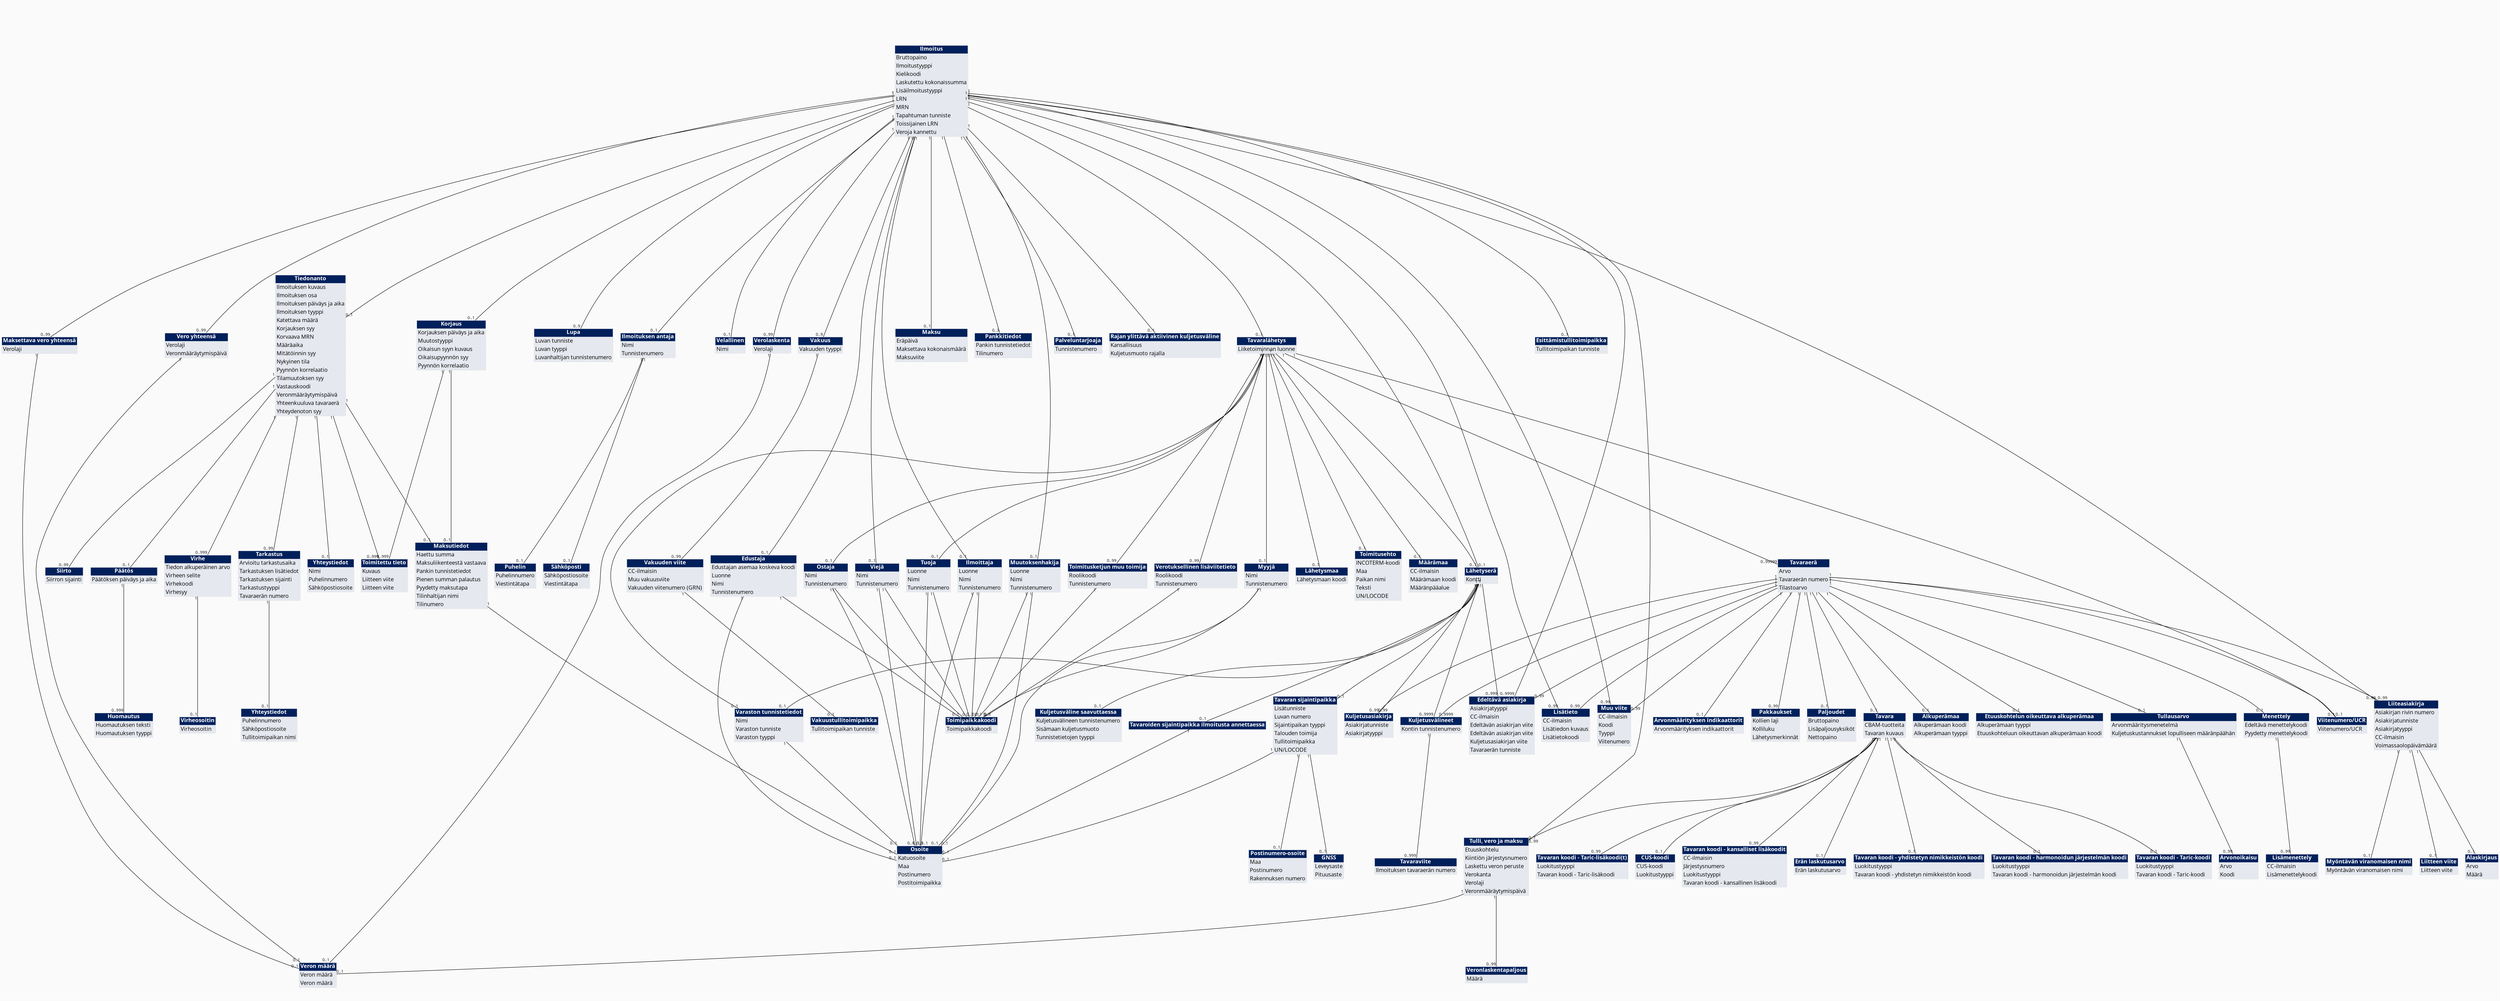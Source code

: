 Graph ClassDiagram {
bgcolor="#fafafa"
ratio="0.4"
node [shape=plain, fontname="Open Sans"]
edge [fontname="Open Sans" width="2"]
"FIg-001" -- "FIg-014" [headlabel="0..1" taillabel="1" fontsize=10]
"FIg-001" -- "FIg-026" [headlabel="0..1" taillabel="1" fontsize=10]
"FIg-001" -- "FIg-028" [headlabel="0..1" taillabel="1" fontsize=10]
"FIg-001" -- "FIg-031" [headlabel="0..1" taillabel="1" fontsize=10]
"FIg-001" -- "FIg-032" [headlabel="0..9" taillabel="1" fontsize=10]
"FIg-001" -- "FIg-033" [headlabel="0..1" taillabel="1" fontsize=10]
"FIg-001" -- "FIg-034" [headlabel="0..1" taillabel="1" fontsize=10]
"FIg-001" -- "FIg-036" [headlabel="0..1" taillabel="1" fontsize=10]
"FIg-001" -- "FIg-038" [headlabel="0..1" taillabel="1" fontsize=10]
"FIg-001" -- "FIg-050" [headlabel="0..99" taillabel="1" fontsize=10]
"FIg-001" -- "FIg-053" [headlabel="0..99" taillabel="1" fontsize=10]
"FIg-001" -- "FIg-057" [headlabel="0..99" taillabel="1" fontsize=10]
"FIg-001" -- "FIg-060" [headlabel="0..1" taillabel="1" fontsize=10]
"FIg-001" -- "FIg-062" [headlabel="0..3" taillabel="1" fontsize=10]
"FIg-001" -- "FIg-075" [headlabel="0..1" taillabel="1" fontsize=10]
"FIg-001" -- "FIg-079" [headlabel="0..1" taillabel="1" fontsize=10]
"FIg-001" -- "FIg-085" [headlabel="0..1" taillabel="1" fontsize=10]
"FIg-001" -- "FIg-099" [headlabel="0..9" taillabel="1" fontsize=10]
"FIg-001" -- "FIg-101" [headlabel="0..1" taillabel="1" fontsize=10]
"FIg-001" -- "FIg-102" [headlabel="0..99" taillabel="1" fontsize=10]
"FIg-001" -- "FIg-111" [headlabel="0..99" taillabel="1" fontsize=10]
"FIg-001" -- "FIg-116" [headlabel="0..1" taillabel="1" fontsize=10]
"FIg-001" -- "FIg-119" [headlabel="0..1" taillabel="1" fontsize=10]
"FIg-001" -- "FIg-135" [headlabel="0..9999" taillabel="1" fontsize=10]
"FIg-001" -- "FIg-136" [headlabel="0..99" taillabel="1" fontsize=10]
"FIg-014" -- "FIg-012" [headlabel="0..999" taillabel="1" fontsize=10]
"FIg-014" -- "FIg-037" [headlabel="0..1" taillabel="1" fontsize=10]
"FIg-015" -- "FIg-011" [headlabel="0..999" taillabel="1" fontsize=10]
"FIg-017" -- "FIg-023" [headlabel="0..1" taillabel="1" fontsize=10]
"FIg-019" -- "FIg-016" [headlabel="0..1" taillabel="1" fontsize=10]
"FIg-026" -- "FIg-029" [headlabel="0..1" taillabel="1" fontsize=10]
"FIg-026" -- "FIg-083" [headlabel="0..1" taillabel="1" fontsize=10]
"FIg-028" -- "FIg-009" [headlabel="0..1" taillabel="1" fontsize=10]
"FIg-028" -- "FIg-012" [headlabel="0..999" taillabel="1" fontsize=10]
"FIg-028" -- "FIg-015" [headlabel="0..1" taillabel="1" fontsize=10]
"FIg-028" -- "FIg-017" [headlabel="0..999" taillabel="1" fontsize=10]
"FIg-028" -- "FIg-019" [headlabel="0..99" taillabel="1" fontsize=10]
"FIg-028" -- "FIg-024" [headlabel="0..99" taillabel="1" fontsize=10]
"FIg-028" -- "FIg-037" [headlabel="0..1" taillabel="1" fontsize=10]
"FIg-031" -- "FIg-043" [headlabel="0..1" taillabel="1" fontsize=10]
"FIg-031" -- "FIg-105" [headlabel="0..1" taillabel="1" fontsize=10]
"FIg-033" -- "FIg-029" [headlabel="0..1" taillabel="1" fontsize=10]
"FIg-033" -- "FIg-083" [headlabel="0..1" taillabel="1" fontsize=10]
"FIg-036" -- "FIg-029" [headlabel="0..1" taillabel="1" fontsize=10]
"FIg-036" -- "FIg-083" [headlabel="0..1" taillabel="1" fontsize=10]
"FIg-037" -- "FIg-083" [headlabel="0..1" taillabel="1" fontsize=10]
"FIg-038" -- "FIg-029" [headlabel="0..1" taillabel="1" fontsize=10]
"FIg-038" -- "FIg-083" [headlabel="0..1" taillabel="1" fontsize=10]
"FIg-044" -- "FIg-070" [headlabel="0..999" taillabel="1" fontsize=10]
"FIg-045" -- "FIg-047" [headlabel="0..1" taillabel="1" fontsize=10]
"FIg-045" -- "FIg-081" [headlabel="0..1" taillabel="1" fontsize=10]
"FIg-045" -- "FIg-082" [headlabel="0..1" taillabel="1" fontsize=10]
"FIg-045" -- "FIg-086" [headlabel="0..99" taillabel="1" fontsize=10]
"FIg-045" -- "FIg-087" [headlabel="0..1" taillabel="1" fontsize=10]
"FIg-045" -- "FIg-088" [headlabel="0..99" taillabel="1" fontsize=10]
"FIg-045" -- "FIg-101" [headlabel="0..99" taillabel="1" fontsize=10]
"FIg-045" -- "FIg-133" [headlabel="0..1" taillabel="1" fontsize=10]
"FIg-050" -- "FIg-059" [headlabel="0..1" taillabel="1" fontsize=10]
"FIg-053" -- "FIg-059" [headlabel="0..1" taillabel="1" fontsize=10]
"FIg-057" -- "FIg-059" [headlabel="0..1" taillabel="1" fontsize=10]
"FIg-063" -- "FIg-029" [headlabel="0..1" taillabel="1" fontsize=10]
"FIg-063" -- "FIg-083" [headlabel="0..1" taillabel="1" fontsize=10]
"FIg-066" -- "FIg-029" [headlabel="0..1" taillabel="1" fontsize=10]
"FIg-067" -- "FIg-029" [headlabel="0..1" taillabel="1" fontsize=10]
"FIg-067" -- "FIg-083" [headlabel="0..1" taillabel="1" fontsize=10]
"FIg-075" -- "FIg-044" [headlabel="0..9999" taillabel="1" fontsize=10]
"FIg-075" -- "FIg-073" [headlabel="0..1" taillabel="1" fontsize=10]
"FIg-075" -- "FIg-076" [headlabel="0..1" taillabel="1" fontsize=10]
"FIg-075" -- "FIg-122" [headlabel="0..99" taillabel="1" fontsize=10]
"FIg-075" -- "FIg-127" [headlabel="0..1" taillabel="1" fontsize=10]
"FIg-075" -- "FIg-132" [headlabel="0..1" taillabel="1" fontsize=10]
"FIg-075" -- "FIg-135" [headlabel="0..999" taillabel="1" fontsize=10]
"FIg-076" -- "FIg-083" [headlabel="0..1" taillabel="1" fontsize=10]
"FIg-078" -- "FIg-044" [headlabel="0..9999" taillabel="1" fontsize=10]
"FIg-078" -- "FIg-045" [headlabel="0..1" taillabel="1" fontsize=10]
"FIg-078" -- "FIg-052" [headlabel="0..99" taillabel="1" fontsize=10]
"FIg-078" -- "FIg-089" [headlabel="0..1" taillabel="1" fontsize=10]
"FIg-078" -- "FIg-093" [headlabel="0..1" taillabel="1" fontsize=10]
"FIg-078" -- "FIg-100" [headlabel="0..1" taillabel="1" fontsize=10]
"FIg-078" -- "FIg-102" [headlabel="0..99" taillabel="1" fontsize=10]
"FIg-078" -- "FIg-103" [headlabel="0..1" taillabel="1" fontsize=10]
"FIg-078" -- "FIg-111" [headlabel="0..99" taillabel="1" fontsize=10]
"FIg-078" -- "FIg-113" [headlabel="0..1" taillabel="1" fontsize=10]
"FIg-078" -- "FIg-122" [headlabel="0..99" taillabel="1" fontsize=10]
"FIg-078" -- "FIg-126" [headlabel="0..1" taillabel="1" fontsize=10]
"FIg-078" -- "FIg-130" [headlabel="0..1" taillabel="1" fontsize=10]
"FIg-078" -- "FIg-135" [headlabel="0..99" taillabel="1" fontsize=10]
"FIg-078" -- "FIg-136" [headlabel="0..99" taillabel="1" fontsize=10]
"FIg-093" -- "FIg-094" [headlabel="0..99" taillabel="1" fontsize=10]
"FIg-099" -- "FIg-120" [headlabel="0..99" taillabel="1" fontsize=10]
"FIg-101" -- "FIg-059" [headlabel="0..1" taillabel="1" fontsize=10]
"FIg-101" -- "FIg-091" [headlabel="0..99" taillabel="1" fontsize=10]
"FIg-113" -- "FIg-097" [headlabel="0..99" taillabel="1" fontsize=10]
"FIg-119" -- "FIg-063" [headlabel="0..1" taillabel="1" fontsize=10]
"FIg-119" -- "FIg-066" [headlabel="0..99" taillabel="1" fontsize=10]
"FIg-119" -- "FIg-067" [headlabel="0..1" taillabel="1" fontsize=10]
"FIg-119" -- "FIg-071" [headlabel="0..1" taillabel="1" fontsize=10]
"FIg-119" -- "FIg-075" [headlabel="0..1" taillabel="1" fontsize=10]
"FIg-119" -- "FIg-077" [headlabel="0..1" taillabel="1" fontsize=10]
"FIg-119" -- "FIg-078" [headlabel="0..99999" taillabel="1" fontsize=10]
"FIg-119" -- "FIg-092" [headlabel="0..1" taillabel="1" fontsize=10]
"FIg-119" -- "FIg-125" [headlabel="0..1" taillabel="1" fontsize=10]
"FIg-119" -- "FIg-126" [headlabel="0..1" taillabel="1" fontsize=10]
"FIg-119" -- "FIg-132" [headlabel="0..1" taillabel="1" fontsize=10]
"FIg-119" -- "FIg-134" [headlabel="0..99" taillabel="1" fontsize=10]
"FIg-120" -- "FIg-004" [headlabel="0..1" taillabel="1" fontsize=10]
"FIg-125" -- "FIg-029" [headlabel="0..1" taillabel="1" fontsize=10]
"FIg-125" -- "FIg-083" [headlabel="0..1" taillabel="1" fontsize=10]
"FIg-127" -- "FIg-069" [headlabel="0..1" taillabel="1" fontsize=10]
"FIg-127" -- "FIg-083" [headlabel="0..1" taillabel="1" fontsize=10]
"FIg-127" -- "FIg-131" [headlabel="0..1" taillabel="1" fontsize=10]
"FIg-132" -- "FIg-083" [headlabel="0..1" taillabel="1" fontsize=10]
"FIg-134" -- "FIg-029" [headlabel="0..1" taillabel="1" fontsize=10]
"FIg-136" -- "FIg-042" [headlabel="0..1" taillabel="1" fontsize=10]
"FIg-136" -- "FIg-108" [headlabel="0..1" taillabel="1" fontsize=10]
"FIg-136" -- "FIg-137" [headlabel="0..1" taillabel="1" fontsize=10]
"FIg-001" [label=<<table border="0" cellspacing="0" cellborder="1" color="#E3E5E9"><tr><td bgcolor="#00205B"><font color="white"><b>Ilmoitus</b></font></td></tr><tr><td bgcolor="#e5e8ee" align="left" sides="LR">Bruttopaino</td></tr><tr><td bgcolor="#e5e8ee" align="left" sides="LR">Ilmoitustyyppi</td></tr><tr><td bgcolor="#e5e8ee" align="left" sides="LR">Kielikoodi</td></tr><tr><td bgcolor="#e5e8ee" align="left" sides="LR">Laskutettu kokonaissumma</td></tr><tr><td bgcolor="#e5e8ee" align="left" sides="LR">Lisäilmoitustyyppi</td></tr><tr><td bgcolor="#e5e8ee" align="left" sides="LR">LRN</td></tr><tr><td bgcolor="#e5e8ee" align="left" sides="LR">MRN</td></tr><tr><td bgcolor="#e5e8ee" align="left" sides="LR">Tapahtuman tunniste</td></tr><tr><td bgcolor="#e5e8ee" align="left" sides="LR">Toissijainen LRN</td></tr><tr><td bgcolor="#e5e8ee" align="left" sides="LRB">Veroja kannettu</td></tr></table>>]
"FIg-004" [label=<<table border="0" cellspacing="0" cellborder="1" color="#E3E5E9"><tr><td bgcolor="#00205B"><font color="white"><b>Vakuustullitoimipaikka</b></font></td></tr><tr><td bgcolor="#e5e8ee" align="left" sides="LR">Tullitoimipaikan tunniste</td></tr></table>>]
"FIg-009" [label=<<table border="0" cellspacing="0" cellborder="1" color="#E3E5E9"><tr><td bgcolor="#00205B"><font color="white"><b>Yhteystiedot</b></font></td></tr><tr><td bgcolor="#e5e8ee" align="left" sides="LR">Nimi</td></tr><tr><td bgcolor="#e5e8ee" align="left" sides="LR">Puhelinnumero</td></tr><tr><td bgcolor="#e5e8ee" align="left" sides="LR">Sähköpostiosoite</td></tr></table>>]
"FIg-011" [label=<<table border="0" cellspacing="0" cellborder="1" color="#E3E5E9"><tr><td bgcolor="#00205B"><font color="white"><b>Huomautus</b></font></td></tr><tr><td bgcolor="#e5e8ee" align="left" sides="LR">Huomautuksen teksti</td></tr><tr><td bgcolor="#e5e8ee" align="left" sides="LR">Huomautuksen tyyppi</td></tr></table>>]
"FIg-012" [label=<<table border="0" cellspacing="0" cellborder="1" color="#E3E5E9"><tr><td bgcolor="#00205B"><font color="white"><b>Toimitettu tieto</b></font></td></tr><tr><td bgcolor="#e5e8ee" align="left" sides="LR">Kuvaus</td></tr><tr><td bgcolor="#e5e8ee" align="left" sides="LR">Liitteen viite</td></tr><tr><td bgcolor="#e5e8ee" align="left" sides="LR">Liitteen viite</td></tr></table>>]
"FIg-014" [label=<<table border="0" cellspacing="0" cellborder="1" color="#E3E5E9"><tr><td bgcolor="#00205B"><font color="white"><b>Korjaus</b></font></td></tr><tr><td bgcolor="#e5e8ee" align="left" sides="LR">Korjauksen päiväys ja aika</td></tr><tr><td bgcolor="#e5e8ee" align="left" sides="LR">Muutostyyppi</td></tr><tr><td bgcolor="#e5e8ee" align="left" sides="LR">Oikaisun syyn kuvaus</td></tr><tr><td bgcolor="#e5e8ee" align="left" sides="LR">Oikaisupyynnön syy</td></tr><tr><td bgcolor="#e5e8ee" align="left" sides="LRB">Pyynnön korrelaatio</td></tr></table>>]
"FIg-015" [label=<<table border="0" cellspacing="0" cellborder="1" color="#E3E5E9"><tr><td bgcolor="#00205B"><font color="white"><b>Päätös</b></font></td></tr><tr><td bgcolor="#e5e8ee" align="left" sides="LR">Päätöksen päiväys ja aika</td></tr></table>>]
"FIg-016" [label=<<table border="0" cellspacing="0" cellborder="1" color="#E3E5E9"><tr><td bgcolor="#00205B"><font color="white"><b>Yhteystiedot</b></font></td></tr><tr><td bgcolor="#e5e8ee" align="left" sides="LR">Puhelinnumero</td></tr><tr><td bgcolor="#e5e8ee" align="left" sides="LR">Sähköpostiosoite</td></tr><tr><td bgcolor="#e5e8ee" align="left" sides="LR">Tullitoimipaikan nimi</td></tr></table>>]
"FIg-017" [label=<<table border="0" cellspacing="0" cellborder="1" color="#E3E5E9"><tr><td bgcolor="#00205B"><font color="white"><b>Virhe</b></font></td></tr><tr><td bgcolor="#e5e8ee" align="left" sides="LR">Tiedon alkuperäinen arvo</td></tr><tr><td bgcolor="#e5e8ee" align="left" sides="LR">Virheen selite</td></tr><tr><td bgcolor="#e5e8ee" align="left" sides="LR">Virhekoodi</td></tr><tr><td bgcolor="#e5e8ee" align="left" sides="LRB">Virhesyy</td></tr></table>>]
"FIg-019" [label=<<table border="0" cellspacing="0" cellborder="1" color="#E3E5E9"><tr><td bgcolor="#00205B"><font color="white"><b>Tarkastus</b></font></td></tr><tr><td bgcolor="#e5e8ee" align="left" sides="LR">Arvioitu tarkastusaika</td></tr><tr><td bgcolor="#e5e8ee" align="left" sides="LR">Tarkastuksen lisätiedot</td></tr><tr><td bgcolor="#e5e8ee" align="left" sides="LR">Tarkastuksen sijainti</td></tr><tr><td bgcolor="#e5e8ee" align="left" sides="LR">Tarkastustyyppi</td></tr><tr><td bgcolor="#e5e8ee" align="left" sides="LRB">Tavaraerän numero</td></tr></table>>]
"FIg-023" [label=<<table border="0" cellspacing="0" cellborder="1" color="#E3E5E9"><tr><td bgcolor="#00205B"><font color="white"><b>Virheosoitin</b></font></td></tr><tr><td bgcolor="#e5e8ee" align="left" sides="LR">Virheosoitin</td></tr></table>>]
"FIg-024" [label=<<table border="0" cellspacing="0" cellborder="1" color="#E3E5E9"><tr><td bgcolor="#00205B"><font color="white"><b>Siirto</b></font></td></tr><tr><td bgcolor="#e5e8ee" align="left" sides="LR">Siirron sijainti</td></tr></table>>]
"FIg-026" [label=<<table border="0" cellspacing="0" cellborder="1" color="#E3E5E9"><tr><td bgcolor="#00205B"><font color="white"><b>Edustaja</b></font></td></tr><tr><td bgcolor="#e5e8ee" align="left" sides="LR">Edustajan asemaa koskeva koodi</td></tr><tr><td bgcolor="#e5e8ee" align="left" sides="LR">Luonne</td></tr><tr><td bgcolor="#e5e8ee" align="left" sides="LR">Nimi</td></tr><tr><td bgcolor="#e5e8ee" align="left" sides="LRB">Tunnistenumero</td></tr></table>>]
"FIg-028" [label=<<table border="0" cellspacing="0" cellborder="1" color="#E3E5E9"><tr><td bgcolor="#00205B"><font color="white"><b>Tiedonanto</b></font></td></tr><tr><td bgcolor="#e5e8ee" align="left" sides="LR">Ilmoituksen kuvaus</td></tr><tr><td bgcolor="#e5e8ee" align="left" sides="LR">Ilmoituksen osa</td></tr><tr><td bgcolor="#e5e8ee" align="left" sides="LR">Ilmoituksen päiväys ja aika</td></tr><tr><td bgcolor="#e5e8ee" align="left" sides="LR">Ilmoituksen tyyppi</td></tr><tr><td bgcolor="#e5e8ee" align="left" sides="LR">Katettava määrä</td></tr><tr><td bgcolor="#e5e8ee" align="left" sides="LR">Korjauksen syy</td></tr><tr><td bgcolor="#e5e8ee" align="left" sides="LR">Korvaava MRN</td></tr><tr><td bgcolor="#e5e8ee" align="left" sides="LR">Määräaika</td></tr><tr><td bgcolor="#e5e8ee" align="left" sides="LR">Mitätöinnin syy</td></tr><tr><td bgcolor="#e5e8ee" align="left" sides="LR">Nykyinen tila</td></tr><tr><td bgcolor="#e5e8ee" align="left" sides="LR">Pyynnön korrelaatio</td></tr><tr><td bgcolor="#e5e8ee" align="left" sides="LR">Tilamuutoksen syy</td></tr><tr><td bgcolor="#e5e8ee" align="left" sides="LR">Vastauskoodi</td></tr><tr><td bgcolor="#e5e8ee" align="left" sides="LR">Veronmääräytymispäivä</td></tr><tr><td bgcolor="#e5e8ee" align="left" sides="LR">Yhteenkuuluva tavaraerä</td></tr><tr><td bgcolor="#e5e8ee" align="left" sides="LRB">Yhteydenoton syy</td></tr></table>>]
"FIg-029" [label=<<table border="0" cellspacing="0" cellborder="1" color="#E3E5E9"><tr><td bgcolor="#00205B"><font color="white"><b>Toimipaikkakoodi</b></font></td></tr><tr><td bgcolor="#e5e8ee" align="left" sides="LR">Toimipaikkakoodi</td></tr></table>>]
"FIg-031" [label=<<table border="0" cellspacing="0" cellborder="1" color="#E3E5E9"><tr><td bgcolor="#00205B"><font color="white"><b>Ilmoituksen antaja</b></font></td></tr><tr><td bgcolor="#e5e8ee" align="left" sides="LR">Nimi</td></tr><tr><td bgcolor="#e5e8ee" align="left" sides="LRB">Tunnistenumero</td></tr></table>>]
"FIg-032" [label=<<table border="0" cellspacing="0" cellborder="1" color="#E3E5E9"><tr><td bgcolor="#00205B"><font color="white"><b>Lupa</b></font></td></tr><tr><td bgcolor="#e5e8ee" align="left" sides="LR">Luvan tunniste</td></tr><tr><td bgcolor="#e5e8ee" align="left" sides="LR">Luvan tyyppi</td></tr><tr><td bgcolor="#e5e8ee" align="left" sides="LRB">Luvanhaltijan tunnistenumero</td></tr></table>>]
"FIg-033" [label=<<table border="0" cellspacing="0" cellborder="1" color="#E3E5E9"><tr><td bgcolor="#00205B"><font color="white"><b>Viejä</b></font></td></tr><tr><td bgcolor="#e5e8ee" align="left" sides="LR">Nimi</td></tr><tr><td bgcolor="#e5e8ee" align="left" sides="LR">Tunnistenumero</td></tr></table>>]
"FIg-034" [label=<<table border="0" cellspacing="0" cellborder="1" color="#E3E5E9"><tr><td bgcolor="#00205B"><font color="white"><b>Velallinen</b></font></td></tr><tr><td bgcolor="#e5e8ee" align="left" sides="LR">Nimi</td></tr></table>>]
"FIg-036" [label=<<table border="0" cellspacing="0" cellborder="1" color="#E3E5E9"><tr><td bgcolor="#00205B"><font color="white"><b>Ilmoittaja</b></font></td></tr><tr><td bgcolor="#e5e8ee" align="left" sides="LR">Luonne</td></tr><tr><td bgcolor="#e5e8ee" align="left" sides="LR">Nimi</td></tr><tr><td bgcolor="#e5e8ee" align="left" sides="LRB">Tunnistenumero</td></tr></table>>]
"FIg-037" [label=<<table border="0" cellspacing="0" cellborder="1" color="#E3E5E9"><tr><td bgcolor="#00205B"><font color="white"><b>Maksutiedot</b></font></td></tr><tr><td bgcolor="#e5e8ee" align="left" sides="LR">Haettu summa</td></tr><tr><td bgcolor="#e5e8ee" align="left" sides="LR">Maksuliikenteestä vastaava</td></tr><tr><td bgcolor="#e5e8ee" align="left" sides="LR">Pankin tunnistetiedot</td></tr><tr><td bgcolor="#e5e8ee" align="left" sides="LR">Pienen summan palautus</td></tr><tr><td bgcolor="#e5e8ee" align="left" sides="LR">Pyydetty maksutapa</td></tr><tr><td bgcolor="#e5e8ee" align="left" sides="LR">Tilinhaltijan nimi</td></tr><tr><td bgcolor="#e5e8ee" align="left" sides="LRB">Tilinumero</td></tr></table>>]
"FIg-038" [label=<<table border="0" cellspacing="0" cellborder="1" color="#E3E5E9"><tr><td bgcolor="#00205B"><font color="white"><b>Muutoksenhakija</b></font></td></tr><tr><td bgcolor="#e5e8ee" align="left" sides="LR">Luonne</td></tr><tr><td bgcolor="#e5e8ee" align="left" sides="LR">Nimi</td></tr><tr><td bgcolor="#e5e8ee" align="left" sides="LRB">Tunnistenumero</td></tr></table>>]
"FIg-042" [label=<<table border="0" cellspacing="0" cellborder="1" color="#E3E5E9"><tr><td bgcolor="#00205B"><font color="white"><b>Liitteen viite</b></font></td></tr><tr><td bgcolor="#e5e8ee" align="left" sides="LRB">Liitteen viite</td></tr></table>>]
"FIg-043" [label=<<table border="0" cellspacing="0" cellborder="1" color="#E3E5E9"><tr><td bgcolor="#00205B"><font color="white"><b>Puhelin</b></font></td></tr><tr><td bgcolor="#e5e8ee" align="left" sides="LR">Puhelinnumero</td></tr><tr><td bgcolor="#e5e8ee" align="left" sides="LRB">Viestintätapa</td></tr></table>>]
"FIg-044" [label=<<table border="0" cellspacing="0" cellborder="1" color="#E3E5E9"><tr><td bgcolor="#00205B"><font color="white"><b>Kuljetusvälineet</b></font></td></tr><tr><td bgcolor="#e5e8ee" align="left" sides="LR">Kontin tunnistenumero</td></tr></table>>]
"FIg-045" [label=<<table border="0" cellspacing="0" cellborder="1" color="#E3E5E9"><tr><td bgcolor="#00205B"><font color="white"><b>Tavara</b></font></td></tr><tr><td bgcolor="#e5e8ee" align="left" sides="LR">CBAM-tuotteita</td></tr><tr><td bgcolor="#e5e8ee" align="left" sides="LRB">Tavaran kuvaus</td></tr></table>>]
"FIg-047" [label=<<table border="0" cellspacing="0" cellborder="1" color="#E3E5E9"><tr><td bgcolor="#00205B"><font color="white"><b>Tavaran koodi - yhdistetyn nimikkeistön koodi</b></font></td></tr><tr><td bgcolor="#e5e8ee" align="left" sides="LR">Luokitustyyppi</td></tr><tr><td bgcolor="#e5e8ee" align="left" sides="LR">Tavaran koodi - yhdistetyn nimikkeistön koodi</td></tr></table>>]
"FIg-050" [label=<<table border="0" cellspacing="0" cellborder="1" color="#E3E5E9"><tr><td bgcolor="#00205B"><font color="white"><b>Vero yhteensä</b></font></td></tr><tr><td bgcolor="#e5e8ee" align="left" sides="LR">Verolaji</td></tr><tr><td bgcolor="#e5e8ee" align="left" sides="LRB">Veronmääräytymispäivä</td></tr></table>>]
"FIg-052" [label=<<table border="0" cellspacing="0" cellborder="1" color="#E3E5E9"><tr><td bgcolor="#00205B"><font color="white"><b>Pakkaukset</b></font></td></tr><tr><td bgcolor="#e5e8ee" align="left" sides="LR">Kollien laji</td></tr><tr><td bgcolor="#e5e8ee" align="left" sides="LR">Kolliluku</td></tr><tr><td bgcolor="#e5e8ee" align="left" sides="LR">Lähetysmerkinnät</td></tr></table>>]
"FIg-053" [label=<<table border="0" cellspacing="0" cellborder="1" color="#E3E5E9"><tr><td bgcolor="#00205B"><font color="white"><b>Verolaskenta</b></font></td></tr><tr><td bgcolor="#e5e8ee" align="left" sides="LR">Verolaji</td></tr></table>>]
"FIg-057" [label=<<table border="0" cellspacing="0" cellborder="1" color="#E3E5E9"><tr><td bgcolor="#00205B"><font color="white"><b>Maksettava vero yhteensä</b></font></td></tr><tr><td bgcolor="#e5e8ee" align="left" sides="LRB">Verolaji</td></tr></table>>]
"FIg-059" [label=<<table border="0" cellspacing="0" cellborder="1" color="#E3E5E9"><tr><td bgcolor="#00205B"><font color="white"><b>Veron määrä</b></font></td></tr><tr><td bgcolor="#e5e8ee" align="left" sides="LR">Veron määrä</td></tr><tr><td bgcolor="#e5e8ee" align="left" sides="LRB">Veron määrä</td></tr></table>>]
"FIg-060" [label=<<table border="0" cellspacing="0" cellborder="1" color="#E3E5E9"><tr><td bgcolor="#00205B"><font color="white"><b>Maksu</b></font></td></tr><tr><td bgcolor="#e5e8ee" align="left" sides="LR">Eräpäivä</td></tr><tr><td bgcolor="#e5e8ee" align="left" sides="LR">Maksettava kokonaismäärä</td></tr><tr><td bgcolor="#e5e8ee" align="left" sides="LRB">Maksuviite</td></tr></table>>]
"FIg-062" [label=<<table border="0" cellspacing="0" cellborder="1" color="#E3E5E9"><tr><td bgcolor="#00205B"><font color="white"><b>Pankkitiedot</b></font></td></tr><tr><td bgcolor="#e5e8ee" align="left" sides="LR">Pankin tunnistetiedot</td></tr><tr><td bgcolor="#e5e8ee" align="left" sides="LRB">Tilinumero</td></tr></table>>]
"FIg-063" [label=<<table border="0" cellspacing="0" cellborder="1" color="#E3E5E9"><tr><td bgcolor="#00205B"><font color="white"><b>Ostaja</b></font></td></tr><tr><td bgcolor="#e5e8ee" align="left" sides="LR">Nimi</td></tr><tr><td bgcolor="#e5e8ee" align="left" sides="LRB">Tunnistenumero</td></tr></table>>]
"FIg-066" [label=<<table border="0" cellspacing="0" cellborder="1" color="#E3E5E9"><tr><td bgcolor="#00205B"><font color="white"><b>Verotuksellinen lisäviitetieto</b></font></td></tr><tr><td bgcolor="#e5e8ee" align="left" sides="LR">Roolikoodi</td></tr><tr><td bgcolor="#e5e8ee" align="left" sides="LR">Tunnistenumero</td></tr></table>>]
"FIg-067" [label=<<table border="0" cellspacing="0" cellborder="1" color="#E3E5E9"><tr><td bgcolor="#00205B"><font color="white"><b>Tuoja</b></font></td></tr><tr><td bgcolor="#e5e8ee" align="left" sides="LR">Luonne</td></tr><tr><td bgcolor="#e5e8ee" align="left" sides="LR">Nimi</td></tr><tr><td bgcolor="#e5e8ee" align="left" sides="LR">Tunnistenumero</td></tr></table>>]
"FIg-069" [label=<<table border="0" cellspacing="0" cellborder="1" color="#E3E5E9"><tr><td bgcolor="#00205B"><font color="white"><b>GNSS</b></font></td></tr><tr><td bgcolor="#e5e8ee" align="left" sides="LR">Leveysaste</td></tr><tr><td bgcolor="#e5e8ee" align="left" sides="LRB">Pituusaste</td></tr></table>>]
"FIg-070" [label=<<table border="0" cellspacing="0" cellborder="1" color="#E3E5E9"><tr><td bgcolor="#00205B"><font color="white"><b>Tavaraviite</b></font></td></tr><tr><td bgcolor="#e5e8ee" align="left" sides="LR">Ilmoituksen tavaraerän numero</td></tr></table>>]
"FIg-071" [label=<<table border="0" cellspacing="0" cellborder="1" color="#E3E5E9"><tr><td bgcolor="#00205B"><font color="white"><b>Lähetysmaa</b></font></td></tr><tr><td bgcolor="#e5e8ee" align="left" sides="LRB">Lähetysmaan koodi</td></tr></table>>]
"FIg-073" [label=<<table border="0" cellspacing="0" cellborder="1" color="#E3E5E9"><tr><td bgcolor="#00205B"><font color="white"><b>Kuljetusväline saavuttaessa</b></font></td></tr><tr><td bgcolor="#e5e8ee" align="left" sides="LR">Kuljetusvälineen tunnistenumero</td></tr><tr><td bgcolor="#e5e8ee" align="left" sides="LR">Sisämaan kuljetusmuoto</td></tr><tr><td bgcolor="#e5e8ee" align="left" sides="LRB">Tunnistetietojen tyyppi</td></tr></table>>]
"FIg-075" [label=<<table border="0" cellspacing="0" cellborder="1" color="#E3E5E9"><tr><td bgcolor="#00205B"><font color="white"><b>Lähetyserä</b></font></td></tr><tr><td bgcolor="#e5e8ee" align="left" sides="LR">Kontti</td></tr></table>>]
"FIg-076" [label=<<table border="0" cellspacing="0" cellborder="1" color="#E3E5E9"><tr><td bgcolor="#00205B"><font color="white"><b>Tavaroiden sijaintipaikka ilmoitusta annettaessa</b></font></td></tr></table>>]
"FIg-077" [label=<<table border="0" cellspacing="0" cellborder="1" color="#E3E5E9"><tr><td bgcolor="#00205B"><font color="white"><b>Toimitusehto</b></font></td></tr><tr><td bgcolor="#e5e8ee" align="left" sides="LR">INCOTERM-koodi</td></tr><tr><td bgcolor="#e5e8ee" align="left" sides="LR">Maa</td></tr><tr><td bgcolor="#e5e8ee" align="left" sides="LR">Paikan nimi</td></tr><tr><td bgcolor="#e5e8ee" align="left" sides="LR">Teksti</td></tr><tr><td bgcolor="#e5e8ee" align="left" sides="LRB">UN/LOCODE</td></tr></table>>]
"FIg-078" [label=<<table border="0" cellspacing="0" cellborder="1" color="#E3E5E9"><tr><td bgcolor="#00205B"><font color="white"><b>Tavaraerä</b></font></td></tr><tr><td bgcolor="#e5e8ee" align="left" sides="LR">Arvo</td></tr><tr><td bgcolor="#e5e8ee" align="left" sides="LR">Tavaraerän numero</td></tr><tr><td bgcolor="#e5e8ee" align="left" sides="LRB">Tilastoarvo</td></tr></table>>]
"FIg-079" [label=<<table border="0" cellspacing="0" cellborder="1" color="#E3E5E9"><tr><td bgcolor="#00205B"><font color="white"><b>Palveluntarjoaja</b></font></td></tr><tr><td bgcolor="#e5e8ee" align="left" sides="LRB">Tunnistenumero</td></tr></table>>]
"FIg-081" [label=<<table border="0" cellspacing="0" cellborder="1" color="#E3E5E9"><tr><td bgcolor="#00205B"><font color="white"><b>Tavaran koodi - harmonoidun järjestelmän koodi</b></font></td></tr><tr><td bgcolor="#e5e8ee" align="left" sides="LR">Luokitustyyppi</td></tr><tr><td bgcolor="#e5e8ee" align="left" sides="LR">Tavaran koodi - harmonoidun järjestelmän koodi</td></tr></table>>]
"FIg-082" [label=<<table border="0" cellspacing="0" cellborder="1" color="#E3E5E9"><tr><td bgcolor="#00205B"><font color="white"><b>Tavaran koodi - Taric-koodi</b></font></td></tr><tr><td bgcolor="#e5e8ee" align="left" sides="LR">Luokitustyyppi</td></tr><tr><td bgcolor="#e5e8ee" align="left" sides="LR">Tavaran koodi - Taric-koodi</td></tr></table>>]
"FIg-083" [label=<<table border="0" cellspacing="0" cellborder="1" color="#E3E5E9"><tr><td bgcolor="#00205B"><font color="white"><b>Osoite</b></font></td></tr><tr><td bgcolor="#e5e8ee" align="left" sides="LR">Katuosoite</td></tr><tr><td bgcolor="#e5e8ee" align="left" sides="LR">Maa</td></tr><tr><td bgcolor="#e5e8ee" align="left" sides="LR">Postinumero</td></tr><tr><td bgcolor="#e5e8ee" align="left" sides="LRB">Postitoimipaikka</td></tr></table>>]
"FIg-085" [label=<<table border="0" cellspacing="0" cellborder="1" color="#E3E5E9"><tr><td bgcolor="#00205B"><font color="white"><b>Rajan ylittävä aktiivinen kuljetusväline</b></font></td></tr><tr><td bgcolor="#e5e8ee" align="left" sides="LR">Kansallisuus</td></tr><tr><td bgcolor="#e5e8ee" align="left" sides="LR">Kuljetusmuoto rajalla</td></tr></table>>]
"FIg-086" [label=<<table border="0" cellspacing="0" cellborder="1" color="#E3E5E9"><tr><td bgcolor="#00205B"><font color="white"><b>Tavaran koodi - Taric-lisäkoodi(t)</b></font></td></tr><tr><td bgcolor="#e5e8ee" align="left" sides="LR">Luokitustyyppi</td></tr><tr><td bgcolor="#e5e8ee" align="left" sides="LR">Tavaran koodi - Taric-lisäkoodi</td></tr></table>>]
"FIg-087" [label=<<table border="0" cellspacing="0" cellborder="1" color="#E3E5E9"><tr><td bgcolor="#00205B"><font color="white"><b>CUS-koodi</b></font></td></tr><tr><td bgcolor="#e5e8ee" align="left" sides="LR">CUS-koodi</td></tr><tr><td bgcolor="#e5e8ee" align="left" sides="LRB">Luokitustyyppi</td></tr></table>>]
"FIg-088" [label=<<table border="0" cellspacing="0" cellborder="1" color="#E3E5E9"><tr><td bgcolor="#00205B"><font color="white"><b>Tavaran koodi - kansalliset lisäkoodit</b></font></td></tr><tr><td bgcolor="#e5e8ee" align="left" sides="LR">CC-ilmaisin</td></tr><tr><td bgcolor="#e5e8ee" align="left" sides="LR">Järjestysnumero</td></tr><tr><td bgcolor="#e5e8ee" align="left" sides="LR">Luokitustyyppi</td></tr><tr><td bgcolor="#e5e8ee" align="left" sides="LR">Tavaran koodi - kansallinen lisäkoodi</td></tr></table>>]
"FIg-089" [label=<<table border="0" cellspacing="0" cellborder="1" color="#E3E5E9"><tr><td bgcolor="#00205B"><font color="white"><b>Paljoudet</b></font></td></tr><tr><td bgcolor="#e5e8ee" align="left" sides="LR">Bruttopaino</td></tr><tr><td bgcolor="#e5e8ee" align="left" sides="LR">Lisäpaljousyksiköt</td></tr><tr><td bgcolor="#e5e8ee" align="left" sides="LR">Nettopaino</td></tr></table>>]
"FIg-091" [label=<<table border="0" cellspacing="0" cellborder="1" color="#E3E5E9"><tr><td bgcolor="#00205B"><font color="white"><b>Veronlaskentapaljous</b></font></td></tr><tr><td bgcolor="#e5e8ee" align="left" sides="LR">Määrä</td></tr></table>>]
"FIg-092" [label=<<table border="0" cellspacing="0" cellborder="1" color="#E3E5E9"><tr><td bgcolor="#00205B"><font color="white"><b>Määrämaa</b></font></td></tr><tr><td bgcolor="#e5e8ee" align="left" sides="LR">CC-ilmaisin</td></tr><tr><td bgcolor="#e5e8ee" align="left" sides="LR">Määrämaan koodi</td></tr><tr><td bgcolor="#e5e8ee" align="left" sides="LRB">Määränpääalue</td></tr></table>>]
"FIg-093" [label=<<table border="0" cellspacing="0" cellborder="1" color="#E3E5E9"><tr><td bgcolor="#00205B"><font color="white"><b>Tullausarvo</b></font></td></tr><tr><td bgcolor="#e5e8ee" align="left" sides="LR">Arvonmääritysmenetelmä</td></tr><tr><td bgcolor="#e5e8ee" align="left" sides="LR">Kuljetuskustannukset lopulliseen määränpäähän</td></tr></table>>]
"FIg-094" [label=<<table border="0" cellspacing="0" cellborder="1" color="#E3E5E9"><tr><td bgcolor="#00205B"><font color="white"><b>Arvonoikaisu</b></font></td></tr><tr><td bgcolor="#e5e8ee" align="left" sides="LR">Arvo</td></tr><tr><td bgcolor="#e5e8ee" align="left" sides="LRB">Koodi</td></tr></table>>]
"FIg-097" [label=<<table border="0" cellspacing="0" cellborder="1" color="#E3E5E9"><tr><td bgcolor="#00205B"><font color="white"><b>Lisämenettely</b></font></td></tr><tr><td bgcolor="#e5e8ee" align="left" sides="LR">CC-ilmaisin</td></tr><tr><td bgcolor="#e5e8ee" align="left" sides="LRB">Lisämenettelykoodi</td></tr></table>>]
"FIg-099" [label=<<table border="0" cellspacing="0" cellborder="1" color="#E3E5E9"><tr><td bgcolor="#00205B"><font color="white"><b>Vakuus</b></font></td></tr><tr><td bgcolor="#e5e8ee" align="left" sides="LR">Vakuuden tyyppi</td></tr></table>>]
"FIg-100" [label=<<table border="0" cellspacing="0" cellborder="1" color="#E3E5E9"><tr><td bgcolor="#00205B"><font color="white"><b>Alkuperämaa</b></font></td></tr><tr><td bgcolor="#e5e8ee" align="left" sides="LR">Alkuperämaan koodi</td></tr><tr><td bgcolor="#e5e8ee" align="left" sides="LRB">Alkuperämaan tyyppi</td></tr></table>>]
"FIg-101" [label=<<table border="0" cellspacing="0" cellborder="1" color="#E3E5E9"><tr><td bgcolor="#00205B"><font color="white"><b>Tulli, vero ja maksu</b></font></td></tr><tr><td bgcolor="#e5e8ee" align="left" sides="LR">Etuuskohtelu</td></tr><tr><td bgcolor="#e5e8ee" align="left" sides="LR">Kiintiön järjestysnumero</td></tr><tr><td bgcolor="#e5e8ee" align="left" sides="LR">Laskettu veron peruste</td></tr><tr><td bgcolor="#e5e8ee" align="left" sides="LR">Verokanta</td></tr><tr><td bgcolor="#e5e8ee" align="left" sides="LR">Verolaji</td></tr><tr><td bgcolor="#e5e8ee" align="left" sides="LRB">Veronmääräytymispäivä</td></tr></table>>]
"FIg-102" [label=<<table border="0" cellspacing="0" cellborder="1" color="#E3E5E9"><tr><td bgcolor="#00205B"><font color="white"><b>Lisätieto</b></font></td></tr><tr><td bgcolor="#e5e8ee" align="left" sides="LR">CC-ilmaisin</td></tr><tr><td bgcolor="#e5e8ee" align="left" sides="LR">Lisätiedon kuvaus</td></tr><tr><td bgcolor="#e5e8ee" align="left" sides="LRB">Lisätietokoodi</td></tr></table>>]
"FIg-103" [label=<<table border="0" cellspacing="0" cellborder="1" color="#E3E5E9"><tr><td bgcolor="#00205B"><font color="white"><b>Etuuskohtelun oikeuttava alkuperämaa</b></font></td></tr><tr><td bgcolor="#e5e8ee" align="left" sides="LR">Alkuperämaan tyyppi</td></tr><tr><td bgcolor="#e5e8ee" align="left" sides="LRB">Etuuskohteluun oikeuttavan alkuperämaan koodi</td></tr></table>>]
"FIg-105" [label=<<table border="0" cellspacing="0" cellborder="1" color="#E3E5E9"><tr><td bgcolor="#00205B"><font color="white"><b>Sähköposti</b></font></td></tr><tr><td bgcolor="#e5e8ee" align="left" sides="LR">Sähköpostiosoite</td></tr><tr><td bgcolor="#e5e8ee" align="left" sides="LRB">Viestintätapa</td></tr></table>>]
"FIg-108" [label=<<table border="0" cellspacing="0" cellborder="1" color="#E3E5E9"><tr><td bgcolor="#00205B"><font color="white"><b>Alaskirjaus</b></font></td></tr><tr><td bgcolor="#e5e8ee" align="left" sides="LR">Arvo</td></tr><tr><td bgcolor="#e5e8ee" align="left" sides="LRB">Määrä</td></tr></table>>]
"FIg-111" [label=<<table border="0" cellspacing="0" cellborder="1" color="#E3E5E9"><tr><td bgcolor="#00205B"><font color="white"><b>Muu viite</b></font></td></tr><tr><td bgcolor="#e5e8ee" align="left" sides="LR">CC-ilmaisin</td></tr><tr><td bgcolor="#e5e8ee" align="left" sides="LR">Koodi</td></tr><tr><td bgcolor="#e5e8ee" align="left" sides="LR">Tyyppi</td></tr><tr><td bgcolor="#e5e8ee" align="left" sides="LRB">Viitenumero</td></tr></table>>]
"FIg-113" [label=<<table border="0" cellspacing="0" cellborder="1" color="#E3E5E9"><tr><td bgcolor="#00205B"><font color="white"><b>Menettely</b></font></td></tr><tr><td bgcolor="#e5e8ee" align="left" sides="LR">Edeltävä menettelykoodi</td></tr><tr><td bgcolor="#e5e8ee" align="left" sides="LRB">Pyydetty menettelykoodi</td></tr></table>>]
"FIg-116" [label=<<table border="0" cellspacing="0" cellborder="1" color="#E3E5E9"><tr><td bgcolor="#00205B"><font color="white"><b>Esittämistullitoimipaikka</b></font></td></tr><tr><td bgcolor="#e5e8ee" align="left" sides="LRB">Tullitoimipaikan tunniste</td></tr></table>>]
"FIg-119" [label=<<table border="0" cellspacing="0" cellborder="1" color="#E3E5E9"><tr><td bgcolor="#00205B"><font color="white"><b>Tavaralähetys</b></font></td></tr><tr><td bgcolor="#e5e8ee" align="left" sides="LR">Liiketoiminnan luonne</td></tr></table>>]
"FIg-120" [label=<<table border="0" cellspacing="0" cellborder="1" color="#E3E5E9"><tr><td bgcolor="#00205B"><font color="white"><b>Vakuuden viite</b></font></td></tr><tr><td bgcolor="#e5e8ee" align="left" sides="LR">CC-ilmaisin</td></tr><tr><td bgcolor="#e5e8ee" align="left" sides="LR">Muu vakuusviite</td></tr><tr><td bgcolor="#e5e8ee" align="left" sides="LRB">Vakuuden viitenumero (GRN)</td></tr></table>>]
"FIg-122" [label=<<table border="0" cellspacing="0" cellborder="1" color="#E3E5E9"><tr><td bgcolor="#00205B"><font color="white"><b>Kuljetusasiakirja</b></font></td></tr><tr><td bgcolor="#e5e8ee" align="left" sides="LR">Asiakirjatunniste</td></tr><tr><td bgcolor="#e5e8ee" align="left" sides="LR">Asiakirjatyyppi</td></tr></table>>]
"FIg-125" [label=<<table border="0" cellspacing="0" cellborder="1" color="#E3E5E9"><tr><td bgcolor="#00205B"><font color="white"><b>Myyjä</b></font></td></tr><tr><td bgcolor="#e5e8ee" align="left" sides="LR">Nimi</td></tr><tr><td bgcolor="#e5e8ee" align="left" sides="LRB">Tunnistenumero</td></tr></table>>]
"FIg-126" [label=<<table border="0" cellspacing="0" cellborder="1" color="#E3E5E9"><tr><td bgcolor="#00205B"><font color="white"><b>Viitenumero/UCR</b></font></td></tr><tr><td bgcolor="#e5e8ee" align="left" sides="LRB">Viitenumero/UCR</td></tr></table>>]
"FIg-127" [label=<<table border="0" cellspacing="0" cellborder="1" color="#E3E5E9"><tr><td bgcolor="#00205B"><font color="white"><b>Tavaran sijaintipaikka</b></font></td></tr><tr><td bgcolor="#e5e8ee" align="left" sides="LR">Lisätunniste</td></tr><tr><td bgcolor="#e5e8ee" align="left" sides="LR">Luvan numero</td></tr><tr><td bgcolor="#e5e8ee" align="left" sides="LR">Sijaintipaikan tyyppi</td></tr><tr><td bgcolor="#e5e8ee" align="left" sides="LR">Talouden toimija</td></tr><tr><td bgcolor="#e5e8ee" align="left" sides="LR">Tullitoimipaikka</td></tr><tr><td bgcolor="#e5e8ee" align="left" sides="LRB">UN/LOCODE</td></tr></table>>]
"FIg-130" [label=<<table border="0" cellspacing="0" cellborder="1" color="#E3E5E9"><tr><td bgcolor="#00205B"><font color="white"><b>Arvonmäärityksen indikaattorit</b></font></td></tr><tr><td bgcolor="#e5e8ee" align="left" sides="LRB">Arvonmäärityksen indikaattorit</td></tr></table>>]
"FIg-131" [label=<<table border="0" cellspacing="0" cellborder="1" color="#E3E5E9"><tr><td bgcolor="#00205B"><font color="white"><b>Postinumero-osoite</b></font></td></tr><tr><td bgcolor="#e5e8ee" align="left" sides="LR">Maa</td></tr><tr><td bgcolor="#e5e8ee" align="left" sides="LR">Postinumero</td></tr><tr><td bgcolor="#e5e8ee" align="left" sides="LRB">Rakennuksen numero</td></tr></table>>]
"FIg-132" [label=<<table border="0" cellspacing="0" cellborder="1" color="#E3E5E9"><tr><td bgcolor="#00205B"><font color="white"><b>Varaston tunnistetiedot</b></font></td></tr><tr><td bgcolor="#e5e8ee" align="left" sides="LR">Nimi</td></tr><tr><td bgcolor="#e5e8ee" align="left" sides="LR">Varaston tunniste</td></tr><tr><td bgcolor="#e5e8ee" align="left" sides="LRB">Varaston tyyppi</td></tr></table>>]
"FIg-133" [label=<<table border="0" cellspacing="0" cellborder="1" color="#E3E5E9"><tr><td bgcolor="#00205B"><font color="white"><b>Erän laskutusarvo</b></font></td></tr><tr><td bgcolor="#e5e8ee" align="left" sides="LRB">Erän laskutusarvo</td></tr></table>>]
"FIg-134" [label=<<table border="0" cellspacing="0" cellborder="1" color="#E3E5E9"><tr><td bgcolor="#00205B"><font color="white"><b>Toimitusketjun muu toimija</b></font></td></tr><tr><td bgcolor="#e5e8ee" align="left" sides="LR">Roolikoodi</td></tr><tr><td bgcolor="#e5e8ee" align="left" sides="LRB">Tunnistenumero</td></tr></table>>]
"FIg-135" [label=<<table border="0" cellspacing="0" cellborder="1" color="#E3E5E9"><tr><td bgcolor="#00205B"><font color="white"><b>Edeltävä asiakirja</b></font></td></tr><tr><td bgcolor="#e5e8ee" align="left" sides="LR">Asiakirjatyyppi</td></tr><tr><td bgcolor="#e5e8ee" align="left" sides="LR">CC-ilmaisin</td></tr><tr><td bgcolor="#e5e8ee" align="left" sides="LR">Edeltävän asiakirjan viite</td></tr><tr><td bgcolor="#e5e8ee" align="left" sides="LR">Edeltävän asiakirjan viite</td></tr><tr><td bgcolor="#e5e8ee" align="left" sides="LR">Kuljetusasiakirjan viite</td></tr><tr><td bgcolor="#e5e8ee" align="left" sides="LRB">Tavaraerän tunniste</td></tr></table>>]
"FIg-136" [label=<<table border="0" cellspacing="0" cellborder="1" color="#E3E5E9"><tr><td bgcolor="#00205B"><font color="white"><b>Liiteasiakirja</b></font></td></tr><tr><td bgcolor="#e5e8ee" align="left" sides="LR">Asiakirjan rivin numero</td></tr><tr><td bgcolor="#e5e8ee" align="left" sides="LR">Asiakirjatunniste</td></tr><tr><td bgcolor="#e5e8ee" align="left" sides="LR">Asiakirjatyyppi</td></tr><tr><td bgcolor="#e5e8ee" align="left" sides="LR">CC-ilmaisin</td></tr><tr><td bgcolor="#e5e8ee" align="left" sides="LRB">Voimassaolopäivämäärä</td></tr></table>>]
"FIg-137" [label=<<table border="0" cellspacing="0" cellborder="1" color="#E3E5E9"><tr><td bgcolor="#00205B"><font color="white"><b>Myöntävän viranomaisen nimi</b></font></td></tr><tr><td bgcolor="#e5e8ee" align="left" sides="LRB">Myöntävän viranomaisen nimi</td></tr></table>>]
}
